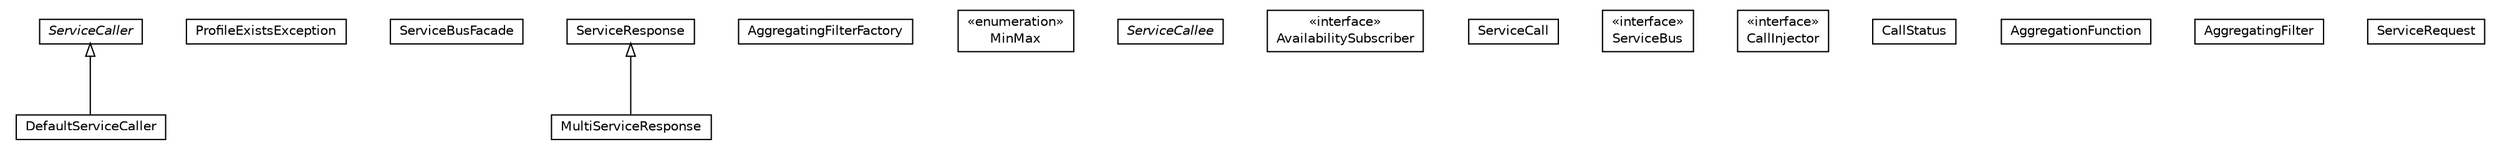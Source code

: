#!/usr/local/bin/dot
#
# Class diagram 
# Generated by UMLGraph version R5_6-24-gf6e263 (http://www.umlgraph.org/)
#

digraph G {
	edge [fontname="Helvetica",fontsize=10,labelfontname="Helvetica",labelfontsize=10];
	node [fontname="Helvetica",fontsize=10,shape=plaintext];
	nodesep=0.25;
	ranksep=0.5;
	// org.universAAL.middleware.service.DefaultServiceCaller
	c193080 [label=<<table title="org.universAAL.middleware.service.DefaultServiceCaller" border="0" cellborder="1" cellspacing="0" cellpadding="2" port="p" href="./DefaultServiceCaller.html">
		<tr><td><table border="0" cellspacing="0" cellpadding="1">
<tr><td align="center" balign="center"> DefaultServiceCaller </td></tr>
		</table></td></tr>
		</table>>, URL="./DefaultServiceCaller.html", fontname="Helvetica", fontcolor="black", fontsize=10.0];
	// org.universAAL.middleware.service.ProfileExistsException
	c193081 [label=<<table title="org.universAAL.middleware.service.ProfileExistsException" border="0" cellborder="1" cellspacing="0" cellpadding="2" port="p" href="./ProfileExistsException.html">
		<tr><td><table border="0" cellspacing="0" cellpadding="1">
<tr><td align="center" balign="center"> ProfileExistsException </td></tr>
		</table></td></tr>
		</table>>, URL="./ProfileExistsException.html", fontname="Helvetica", fontcolor="black", fontsize=10.0];
	// org.universAAL.middleware.service.ServiceBusFacade
	c193082 [label=<<table title="org.universAAL.middleware.service.ServiceBusFacade" border="0" cellborder="1" cellspacing="0" cellpadding="2" port="p" href="./ServiceBusFacade.html">
		<tr><td><table border="0" cellspacing="0" cellpadding="1">
<tr><td align="center" balign="center"> ServiceBusFacade </td></tr>
		</table></td></tr>
		</table>>, URL="./ServiceBusFacade.html", fontname="Helvetica", fontcolor="black", fontsize=10.0];
	// org.universAAL.middleware.service.MultiServiceResponse
	c193083 [label=<<table title="org.universAAL.middleware.service.MultiServiceResponse" border="0" cellborder="1" cellspacing="0" cellpadding="2" port="p" href="./MultiServiceResponse.html">
		<tr><td><table border="0" cellspacing="0" cellpadding="1">
<tr><td align="center" balign="center"> MultiServiceResponse </td></tr>
		</table></td></tr>
		</table>>, URL="./MultiServiceResponse.html", fontname="Helvetica", fontcolor="black", fontsize=10.0];
	// org.universAAL.middleware.service.AggregatingFilterFactory
	c193084 [label=<<table title="org.universAAL.middleware.service.AggregatingFilterFactory" border="0" cellborder="1" cellspacing="0" cellpadding="2" port="p" href="./AggregatingFilterFactory.html">
		<tr><td><table border="0" cellspacing="0" cellpadding="1">
<tr><td align="center" balign="center"> AggregatingFilterFactory </td></tr>
		</table></td></tr>
		</table>>, URL="./AggregatingFilterFactory.html", fontname="Helvetica", fontcolor="black", fontsize=10.0];
	// org.universAAL.middleware.service.AggregatingFilterFactory.MinMax
	c193085 [label=<<table title="org.universAAL.middleware.service.AggregatingFilterFactory.MinMax" border="0" cellborder="1" cellspacing="0" cellpadding="2" port="p" href="./AggregatingFilterFactory.MinMax.html">
		<tr><td><table border="0" cellspacing="0" cellpadding="1">
<tr><td align="center" balign="center"> &#171;enumeration&#187; </td></tr>
<tr><td align="center" balign="center"> MinMax </td></tr>
		</table></td></tr>
		</table>>, URL="./AggregatingFilterFactory.MinMax.html", fontname="Helvetica", fontcolor="black", fontsize=10.0];
	// org.universAAL.middleware.service.ServiceCallee
	c193086 [label=<<table title="org.universAAL.middleware.service.ServiceCallee" border="0" cellborder="1" cellspacing="0" cellpadding="2" port="p" href="./ServiceCallee.html">
		<tr><td><table border="0" cellspacing="0" cellpadding="1">
<tr><td align="center" balign="center"><font face="Helvetica-Oblique"> ServiceCallee </font></td></tr>
		</table></td></tr>
		</table>>, URL="./ServiceCallee.html", fontname="Helvetica", fontcolor="black", fontsize=10.0];
	// org.universAAL.middleware.service.AvailabilitySubscriber
	c193087 [label=<<table title="org.universAAL.middleware.service.AvailabilitySubscriber" border="0" cellborder="1" cellspacing="0" cellpadding="2" port="p" href="./AvailabilitySubscriber.html">
		<tr><td><table border="0" cellspacing="0" cellpadding="1">
<tr><td align="center" balign="center"> &#171;interface&#187; </td></tr>
<tr><td align="center" balign="center"> AvailabilitySubscriber </td></tr>
		</table></td></tr>
		</table>>, URL="./AvailabilitySubscriber.html", fontname="Helvetica", fontcolor="black", fontsize=10.0];
	// org.universAAL.middleware.service.ServiceCall
	c193088 [label=<<table title="org.universAAL.middleware.service.ServiceCall" border="0" cellborder="1" cellspacing="0" cellpadding="2" port="p" href="./ServiceCall.html">
		<tr><td><table border="0" cellspacing="0" cellpadding="1">
<tr><td align="center" balign="center"> ServiceCall </td></tr>
		</table></td></tr>
		</table>>, URL="./ServiceCall.html", fontname="Helvetica", fontcolor="black", fontsize=10.0];
	// org.universAAL.middleware.service.ServiceResponse
	c193089 [label=<<table title="org.universAAL.middleware.service.ServiceResponse" border="0" cellborder="1" cellspacing="0" cellpadding="2" port="p" href="./ServiceResponse.html">
		<tr><td><table border="0" cellspacing="0" cellpadding="1">
<tr><td align="center" balign="center"> ServiceResponse </td></tr>
		</table></td></tr>
		</table>>, URL="./ServiceResponse.html", fontname="Helvetica", fontcolor="black", fontsize=10.0];
	// org.universAAL.middleware.service.ServiceCaller
	c193090 [label=<<table title="org.universAAL.middleware.service.ServiceCaller" border="0" cellborder="1" cellspacing="0" cellpadding="2" port="p" href="./ServiceCaller.html">
		<tr><td><table border="0" cellspacing="0" cellpadding="1">
<tr><td align="center" balign="center"><font face="Helvetica-Oblique"> ServiceCaller </font></td></tr>
		</table></td></tr>
		</table>>, URL="./ServiceCaller.html", fontname="Helvetica", fontcolor="black", fontsize=10.0];
	// org.universAAL.middleware.service.ServiceBus
	c193091 [label=<<table title="org.universAAL.middleware.service.ServiceBus" border="0" cellborder="1" cellspacing="0" cellpadding="2" port="p" href="./ServiceBus.html">
		<tr><td><table border="0" cellspacing="0" cellpadding="1">
<tr><td align="center" balign="center"> &#171;interface&#187; </td></tr>
<tr><td align="center" balign="center"> ServiceBus </td></tr>
		</table></td></tr>
		</table>>, URL="./ServiceBus.html", fontname="Helvetica", fontcolor="black", fontsize=10.0];
	// org.universAAL.middleware.service.ServiceBus.CallInjector
	c193092 [label=<<table title="org.universAAL.middleware.service.ServiceBus.CallInjector" border="0" cellborder="1" cellspacing="0" cellpadding="2" port="p" href="./ServiceBus.CallInjector.html">
		<tr><td><table border="0" cellspacing="0" cellpadding="1">
<tr><td align="center" balign="center"> &#171;interface&#187; </td></tr>
<tr><td align="center" balign="center"> CallInjector </td></tr>
		</table></td></tr>
		</table>>, URL="./ServiceBus.CallInjector.html", fontname="Helvetica", fontcolor="black", fontsize=10.0];
	// org.universAAL.middleware.service.CallStatus
	c193093 [label=<<table title="org.universAAL.middleware.service.CallStatus" border="0" cellborder="1" cellspacing="0" cellpadding="2" port="p" href="./CallStatus.html">
		<tr><td><table border="0" cellspacing="0" cellpadding="1">
<tr><td align="center" balign="center"> CallStatus </td></tr>
		</table></td></tr>
		</table>>, URL="./CallStatus.html", fontname="Helvetica", fontcolor="black", fontsize=10.0];
	// org.universAAL.middleware.service.AggregationFunction
	c193094 [label=<<table title="org.universAAL.middleware.service.AggregationFunction" border="0" cellborder="1" cellspacing="0" cellpadding="2" port="p" href="./AggregationFunction.html">
		<tr><td><table border="0" cellspacing="0" cellpadding="1">
<tr><td align="center" balign="center"> AggregationFunction </td></tr>
		</table></td></tr>
		</table>>, URL="./AggregationFunction.html", fontname="Helvetica", fontcolor="black", fontsize=10.0];
	// org.universAAL.middleware.service.AggregatingFilter
	c193095 [label=<<table title="org.universAAL.middleware.service.AggregatingFilter" border="0" cellborder="1" cellspacing="0" cellpadding="2" port="p" href="./AggregatingFilter.html">
		<tr><td><table border="0" cellspacing="0" cellpadding="1">
<tr><td align="center" balign="center"> AggregatingFilter </td></tr>
		</table></td></tr>
		</table>>, URL="./AggregatingFilter.html", fontname="Helvetica", fontcolor="black", fontsize=10.0];
	// org.universAAL.middleware.service.ServiceRequest
	c193096 [label=<<table title="org.universAAL.middleware.service.ServiceRequest" border="0" cellborder="1" cellspacing="0" cellpadding="2" port="p" href="./ServiceRequest.html">
		<tr><td><table border="0" cellspacing="0" cellpadding="1">
<tr><td align="center" balign="center"> ServiceRequest </td></tr>
		</table></td></tr>
		</table>>, URL="./ServiceRequest.html", fontname="Helvetica", fontcolor="black", fontsize=10.0];
	//org.universAAL.middleware.service.DefaultServiceCaller extends org.universAAL.middleware.service.ServiceCaller
	c193090:p -> c193080:p [dir=back,arrowtail=empty];
	//org.universAAL.middleware.service.MultiServiceResponse extends org.universAAL.middleware.service.ServiceResponse
	c193089:p -> c193083:p [dir=back,arrowtail=empty];
}

